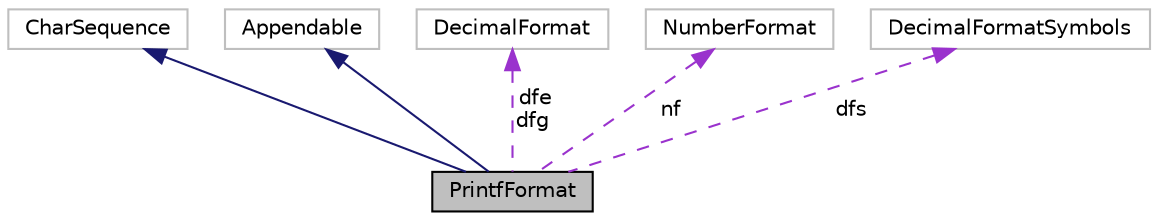 digraph "PrintfFormat"
{
 // INTERACTIVE_SVG=YES
  bgcolor="transparent";
  edge [fontname="Helvetica",fontsize="10",labelfontname="Helvetica",labelfontsize="10"];
  node [fontname="Helvetica",fontsize="10",shape=record];
  Node3 [label="PrintfFormat",height=0.2,width=0.4,color="black", fillcolor="grey75", style="filled", fontcolor="black"];
  Node4 -> Node3 [dir="back",color="midnightblue",fontsize="10",style="solid",fontname="Helvetica"];
  Node4 [label="CharSequence",height=0.2,width=0.4,color="grey75"];
  Node5 -> Node3 [dir="back",color="midnightblue",fontsize="10",style="solid",fontname="Helvetica"];
  Node5 [label="Appendable",height=0.2,width=0.4,color="grey75"];
  Node6 -> Node3 [dir="back",color="darkorchid3",fontsize="10",style="dashed",label=" dfe\ndfg" ,fontname="Helvetica"];
  Node6 [label="DecimalFormat",height=0.2,width=0.4,color="grey75"];
  Node7 -> Node3 [dir="back",color="darkorchid3",fontsize="10",style="dashed",label=" nf" ,fontname="Helvetica"];
  Node7 [label="NumberFormat",height=0.2,width=0.4,color="grey75"];
  Node8 -> Node3 [dir="back",color="darkorchid3",fontsize="10",style="dashed",label=" dfs" ,fontname="Helvetica"];
  Node8 [label="DecimalFormatSymbols",height=0.2,width=0.4,color="grey75"];
}
